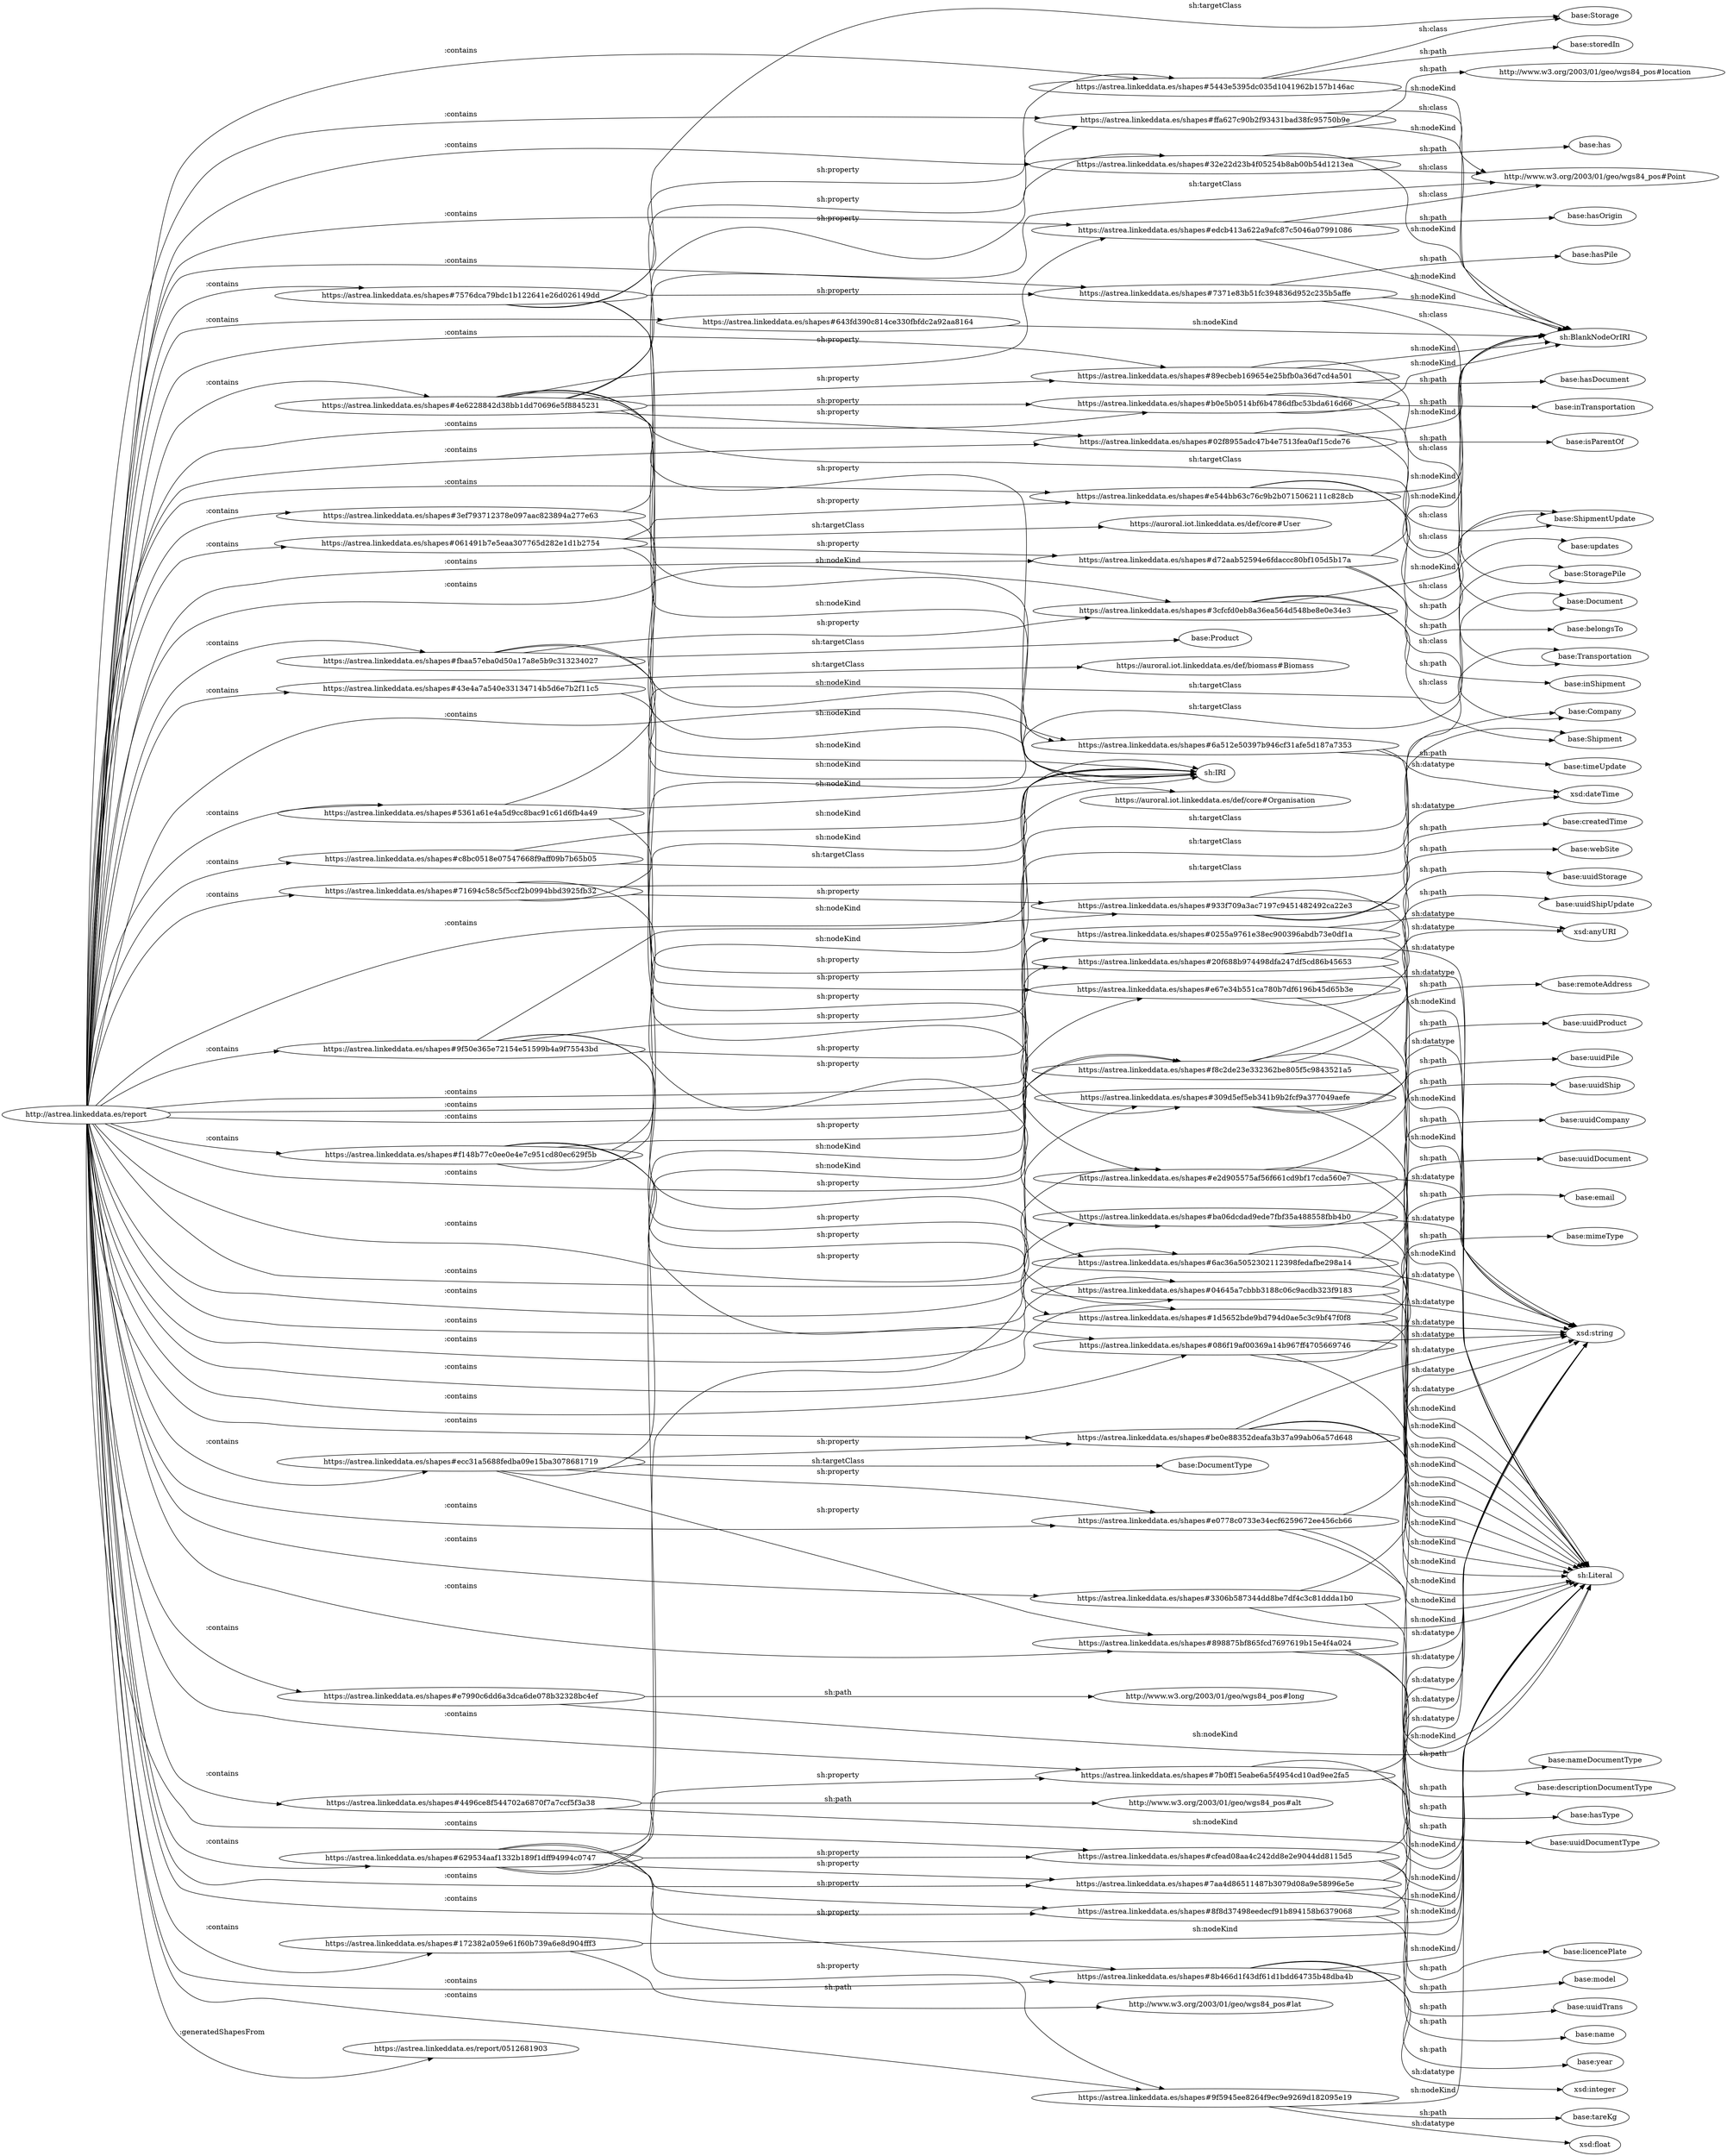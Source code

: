 digraph ar2dtool_diagram { 
rankdir=LR;
size="1501"
	"https://astrea.linkeddata.es/shapes#5361a61e4a5d9cc8bac91c61d6fb4a49" -> "base:StoragePile" [ label = "sh:targetClass" ];
	"https://astrea.linkeddata.es/shapes#5361a61e4a5d9cc8bac91c61d6fb4a49" -> "https://astrea.linkeddata.es/shapes#e2d905575af56f661cd9bf17cda560e7" [ label = "sh:property" ];
	"https://astrea.linkeddata.es/shapes#5361a61e4a5d9cc8bac91c61d6fb4a49" -> "sh:IRI" [ label = "sh:nodeKind" ];
	"https://astrea.linkeddata.es/shapes#b0e5b0514bf6b4786dfbc53bda616d66" -> "base:inTransportation" [ label = "sh:path" ];
	"https://astrea.linkeddata.es/shapes#b0e5b0514bf6b4786dfbc53bda616d66" -> "sh:BlankNodeOrIRI" [ label = "sh:nodeKind" ];
	"https://astrea.linkeddata.es/shapes#b0e5b0514bf6b4786dfbc53bda616d66" -> "base:Transportation" [ label = "sh:class" ];
	"https://astrea.linkeddata.es/shapes#9f50e365e72154e51599b4a9f75543bd" -> "base:Company" [ label = "sh:targetClass" ];
	"https://astrea.linkeddata.es/shapes#9f50e365e72154e51599b4a9f75543bd" -> "https://astrea.linkeddata.es/shapes#0255a9761e38ec900396abdb73e0df1a" [ label = "sh:property" ];
	"https://astrea.linkeddata.es/shapes#9f50e365e72154e51599b4a9f75543bd" -> "https://astrea.linkeddata.es/shapes#1d5652bde9bd794d0ae5c3c9bf47f0f8" [ label = "sh:property" ];
	"https://astrea.linkeddata.es/shapes#9f50e365e72154e51599b4a9f75543bd" -> "https://astrea.linkeddata.es/shapes#6ac36a5052302112398fedafbe298a14" [ label = "sh:property" ];
	"https://astrea.linkeddata.es/shapes#9f50e365e72154e51599b4a9f75543bd" -> "sh:IRI" [ label = "sh:nodeKind" ];
	"https://astrea.linkeddata.es/shapes#e7990c6dd6a3dca6de078b32328bc4ef" -> "http://www.w3.org/2003/01/geo/wgs84_pos#long" [ label = "sh:path" ];
	"https://astrea.linkeddata.es/shapes#e7990c6dd6a3dca6de078b32328bc4ef" -> "sh:Literal" [ label = "sh:nodeKind" ];
	"https://astrea.linkeddata.es/shapes#e2d905575af56f661cd9bf17cda560e7" -> "base:uuidPile" [ label = "sh:path" ];
	"https://astrea.linkeddata.es/shapes#e2d905575af56f661cd9bf17cda560e7" -> "sh:Literal" [ label = "sh:nodeKind" ];
	"https://astrea.linkeddata.es/shapes#e2d905575af56f661cd9bf17cda560e7" -> "xsd:string" [ label = "sh:datatype" ];
	"https://astrea.linkeddata.es/shapes#02f8955adc47b4e7513fea0af15cde76" -> "base:isParentOf" [ label = "sh:path" ];
	"https://astrea.linkeddata.es/shapes#02f8955adc47b4e7513fea0af15cde76" -> "sh:BlankNodeOrIRI" [ label = "sh:nodeKind" ];
	"https://astrea.linkeddata.es/shapes#02f8955adc47b4e7513fea0af15cde76" -> "base:ShipmentUpdate" [ label = "sh:class" ];
	"https://astrea.linkeddata.es/shapes#e0778c0733e34ecf6259672ee456cb66" -> "base:descriptionDocumentType" [ label = "sh:path" ];
	"https://astrea.linkeddata.es/shapes#e0778c0733e34ecf6259672ee456cb66" -> "sh:Literal" [ label = "sh:nodeKind" ];
	"https://astrea.linkeddata.es/shapes#e0778c0733e34ecf6259672ee456cb66" -> "xsd:string" [ label = "sh:datatype" ];
	"https://astrea.linkeddata.es/shapes#f148b77c0ee0e4e7c951cd80ec629f5b" -> "base:Document" [ label = "sh:targetClass" ];
	"https://astrea.linkeddata.es/shapes#f148b77c0ee0e4e7c951cd80ec629f5b" -> "https://astrea.linkeddata.es/shapes#04645a7cbbb3188c06c9acdb323f9183" [ label = "sh:property" ];
	"https://astrea.linkeddata.es/shapes#f148b77c0ee0e4e7c951cd80ec629f5b" -> "https://astrea.linkeddata.es/shapes#f8c2de23e332362be805f5c9843521a5" [ label = "sh:property" ];
	"https://astrea.linkeddata.es/shapes#f148b77c0ee0e4e7c951cd80ec629f5b" -> "https://astrea.linkeddata.es/shapes#086f19af00369a14b967ff4705669746" [ label = "sh:property" ];
	"https://astrea.linkeddata.es/shapes#f148b77c0ee0e4e7c951cd80ec629f5b" -> "sh:IRI" [ label = "sh:nodeKind" ];
	"https://astrea.linkeddata.es/shapes#ba06dcdad9ede7fbf35a488558fbb4b0" -> "base:uuidShip" [ label = "sh:path" ];
	"https://astrea.linkeddata.es/shapes#ba06dcdad9ede7fbf35a488558fbb4b0" -> "sh:Literal" [ label = "sh:nodeKind" ];
	"https://astrea.linkeddata.es/shapes#ba06dcdad9ede7fbf35a488558fbb4b0" -> "xsd:string" [ label = "sh:datatype" ];
	"https://astrea.linkeddata.es/shapes#898875bf865fcd7697619b15e4f4a024" -> "base:uuidDocumentType" [ label = "sh:path" ];
	"https://astrea.linkeddata.es/shapes#898875bf865fcd7697619b15e4f4a024" -> "sh:Literal" [ label = "sh:nodeKind" ];
	"https://astrea.linkeddata.es/shapes#898875bf865fcd7697619b15e4f4a024" -> "xsd:string" [ label = "sh:datatype" ];
	"https://astrea.linkeddata.es/shapes#7b0ff15eabe6a5f4954cd10ad9ee2fa5" -> "base:licencePlate" [ label = "sh:path" ];
	"https://astrea.linkeddata.es/shapes#7b0ff15eabe6a5f4954cd10ad9ee2fa5" -> "sh:Literal" [ label = "sh:nodeKind" ];
	"https://astrea.linkeddata.es/shapes#7b0ff15eabe6a5f4954cd10ad9ee2fa5" -> "xsd:string" [ label = "sh:datatype" ];
	"https://astrea.linkeddata.es/shapes#7aa4d86511487b3079d08a9e58996e5e" -> "base:uuidTrans" [ label = "sh:path" ];
	"https://astrea.linkeddata.es/shapes#7aa4d86511487b3079d08a9e58996e5e" -> "sh:Literal" [ label = "sh:nodeKind" ];
	"https://astrea.linkeddata.es/shapes#7aa4d86511487b3079d08a9e58996e5e" -> "xsd:string" [ label = "sh:datatype" ];
	"https://astrea.linkeddata.es/shapes#7576dca79bdc1b122641e26d026149dd" -> "base:Storage" [ label = "sh:targetClass" ];
	"https://astrea.linkeddata.es/shapes#7576dca79bdc1b122641e26d026149dd" -> "https://astrea.linkeddata.es/shapes#20f688b974498dfa247df5cd86b45653" [ label = "sh:property" ];
	"https://astrea.linkeddata.es/shapes#7576dca79bdc1b122641e26d026149dd" -> "https://astrea.linkeddata.es/shapes#7371e83b51fc394836d952c235b5affe" [ label = "sh:property" ];
	"https://astrea.linkeddata.es/shapes#7576dca79bdc1b122641e26d026149dd" -> "https://astrea.linkeddata.es/shapes#ffa627c90b2f93431bad38fc95750b9e" [ label = "sh:property" ];
	"https://astrea.linkeddata.es/shapes#7576dca79bdc1b122641e26d026149dd" -> "sh:IRI" [ label = "sh:nodeKind" ];
	"https://astrea.linkeddata.es/shapes#6ac36a5052302112398fedafbe298a14" -> "base:uuidCompany" [ label = "sh:path" ];
	"https://astrea.linkeddata.es/shapes#6ac36a5052302112398fedafbe298a14" -> "sh:Literal" [ label = "sh:nodeKind" ];
	"https://astrea.linkeddata.es/shapes#6ac36a5052302112398fedafbe298a14" -> "xsd:string" [ label = "sh:datatype" ];
	"https://astrea.linkeddata.es/shapes#3cfcfd0eb8a36ea564d548be8e0e34e3" -> "base:inShipment" [ label = "sh:path" ];
	"https://astrea.linkeddata.es/shapes#3cfcfd0eb8a36ea564d548be8e0e34e3" -> "sh:BlankNodeOrIRI" [ label = "sh:nodeKind" ];
	"https://astrea.linkeddata.es/shapes#3cfcfd0eb8a36ea564d548be8e0e34e3" -> "base:Shipment" [ label = "sh:class" ];
	"https://astrea.linkeddata.es/shapes#89ecbeb169654e25bfb0a36d7cd4a501" -> "base:hasDocument" [ label = "sh:path" ];
	"https://astrea.linkeddata.es/shapes#89ecbeb169654e25bfb0a36d7cd4a501" -> "sh:BlankNodeOrIRI" [ label = "sh:nodeKind" ];
	"https://astrea.linkeddata.es/shapes#89ecbeb169654e25bfb0a36d7cd4a501" -> "base:Document" [ label = "sh:class" ];
	"https://astrea.linkeddata.es/shapes#cfead08aa4c242dd8e2e9044dd8115d5" -> "base:model" [ label = "sh:path" ];
	"https://astrea.linkeddata.es/shapes#cfead08aa4c242dd8e2e9044dd8115d5" -> "sh:Literal" [ label = "sh:nodeKind" ];
	"https://astrea.linkeddata.es/shapes#cfead08aa4c242dd8e2e9044dd8115d5" -> "xsd:string" [ label = "sh:datatype" ];
	"https://astrea.linkeddata.es/shapes#086f19af00369a14b967ff4705669746" -> "base:mimeType" [ label = "sh:path" ];
	"https://astrea.linkeddata.es/shapes#086f19af00369a14b967ff4705669746" -> "sh:Literal" [ label = "sh:nodeKind" ];
	"https://astrea.linkeddata.es/shapes#086f19af00369a14b967ff4705669746" -> "xsd:string" [ label = "sh:datatype" ];
	"https://astrea.linkeddata.es/shapes#be0e88352deafa3b37a99ab06a57d648" -> "base:nameDocumentType" [ label = "sh:path" ];
	"https://astrea.linkeddata.es/shapes#be0e88352deafa3b37a99ab06a57d648" -> "sh:Literal" [ label = "sh:nodeKind" ];
	"https://astrea.linkeddata.es/shapes#be0e88352deafa3b37a99ab06a57d648" -> "xsd:string" [ label = "sh:datatype" ];
	"https://astrea.linkeddata.es/shapes#3306b587344dd8be7df4c3c81ddda1b0" -> "base:hasType" [ label = "sh:path" ];
	"https://astrea.linkeddata.es/shapes#3306b587344dd8be7df4c3c81ddda1b0" -> "sh:Literal" [ label = "sh:nodeKind" ];
	"https://astrea.linkeddata.es/shapes#3306b587344dd8be7df4c3c81ddda1b0" -> "xsd:string" [ label = "sh:datatype" ];
	"https://astrea.linkeddata.es/shapes#061491b7e5eaa307765d282e1d1b2754" -> "https://auroral.iot.linkeddata.es/def/core#User" [ label = "sh:targetClass" ];
	"https://astrea.linkeddata.es/shapes#061491b7e5eaa307765d282e1d1b2754" -> "https://astrea.linkeddata.es/shapes#d72aab52594e6fdaccc80bf105d5b17a" [ label = "sh:property" ];
	"https://astrea.linkeddata.es/shapes#061491b7e5eaa307765d282e1d1b2754" -> "https://astrea.linkeddata.es/shapes#e544bb63c76c9b2b0715062111c828cb" [ label = "sh:property" ];
	"https://astrea.linkeddata.es/shapes#061491b7e5eaa307765d282e1d1b2754" -> "sh:IRI" [ label = "sh:nodeKind" ];
	"https://astrea.linkeddata.es/shapes#1d5652bde9bd794d0ae5c3c9bf47f0f8" -> "base:email" [ label = "sh:path" ];
	"https://astrea.linkeddata.es/shapes#1d5652bde9bd794d0ae5c3c9bf47f0f8" -> "sh:Literal" [ label = "sh:nodeKind" ];
	"https://astrea.linkeddata.es/shapes#1d5652bde9bd794d0ae5c3c9bf47f0f8" -> "xsd:string" [ label = "sh:datatype" ];
	"https://astrea.linkeddata.es/shapes#32e22d23b4f05254b8ab00b54d1213ea" -> "base:has" [ label = "sh:path" ];
	"https://astrea.linkeddata.es/shapes#32e22d23b4f05254b8ab00b54d1213ea" -> "sh:BlankNodeOrIRI" [ label = "sh:nodeKind" ];
	"https://astrea.linkeddata.es/shapes#32e22d23b4f05254b8ab00b54d1213ea" -> "http://www.w3.org/2003/01/geo/wgs84_pos#Point" [ label = "sh:class" ];
	"https://astrea.linkeddata.es/shapes#933f709a3ac7197c9451482492ca22e3" -> "base:createdTime" [ label = "sh:path" ];
	"https://astrea.linkeddata.es/shapes#933f709a3ac7197c9451482492ca22e3" -> "sh:Literal" [ label = "sh:nodeKind" ];
	"https://astrea.linkeddata.es/shapes#933f709a3ac7197c9451482492ca22e3" -> "xsd:dateTime" [ label = "sh:datatype" ];
	"https://astrea.linkeddata.es/shapes#8b466d1f43df61d1bdd64735b48dba4b" -> "base:year" [ label = "sh:path" ];
	"https://astrea.linkeddata.es/shapes#8b466d1f43df61d1bdd64735b48dba4b" -> "sh:Literal" [ label = "sh:nodeKind" ];
	"https://astrea.linkeddata.es/shapes#8b466d1f43df61d1bdd64735b48dba4b" -> "xsd:integer" [ label = "sh:datatype" ];
	"https://astrea.linkeddata.es/shapes#172382a059e61f60b739a6e8d904fff3" -> "http://www.w3.org/2003/01/geo/wgs84_pos#lat" [ label = "sh:path" ];
	"https://astrea.linkeddata.es/shapes#172382a059e61f60b739a6e8d904fff3" -> "sh:Literal" [ label = "sh:nodeKind" ];
	"https://astrea.linkeddata.es/shapes#3ef793712378e097aac823894a277e63" -> "http://www.w3.org/2003/01/geo/wgs84_pos#Point" [ label = "sh:targetClass" ];
	"https://astrea.linkeddata.es/shapes#3ef793712378e097aac823894a277e63" -> "sh:IRI" [ label = "sh:nodeKind" ];
	"https://astrea.linkeddata.es/shapes#6a512e50397b946cf31afe5d187a7353" -> "base:timeUpdate" [ label = "sh:path" ];
	"https://astrea.linkeddata.es/shapes#6a512e50397b946cf31afe5d187a7353" -> "sh:Literal" [ label = "sh:nodeKind" ];
	"https://astrea.linkeddata.es/shapes#6a512e50397b946cf31afe5d187a7353" -> "xsd:dateTime" [ label = "sh:datatype" ];
	"https://astrea.linkeddata.es/shapes#71694c58c5f5ccf2b0994bbd3925fb32" -> "base:Shipment" [ label = "sh:targetClass" ];
	"https://astrea.linkeddata.es/shapes#71694c58c5f5ccf2b0994bbd3925fb32" -> "https://astrea.linkeddata.es/shapes#933f709a3ac7197c9451482492ca22e3" [ label = "sh:property" ];
	"https://astrea.linkeddata.es/shapes#71694c58c5f5ccf2b0994bbd3925fb32" -> "https://astrea.linkeddata.es/shapes#ba06dcdad9ede7fbf35a488558fbb4b0" [ label = "sh:property" ];
	"https://astrea.linkeddata.es/shapes#71694c58c5f5ccf2b0994bbd3925fb32" -> "sh:IRI" [ label = "sh:nodeKind" ];
	"https://astrea.linkeddata.es/shapes#5443e5395dc035d1041962b157b146ac" -> "base:storedIn" [ label = "sh:path" ];
	"https://astrea.linkeddata.es/shapes#5443e5395dc035d1041962b157b146ac" -> "sh:BlankNodeOrIRI" [ label = "sh:nodeKind" ];
	"https://astrea.linkeddata.es/shapes#5443e5395dc035d1041962b157b146ac" -> "base:Storage" [ label = "sh:class" ];
	"https://astrea.linkeddata.es/shapes#d72aab52594e6fdaccc80bf105d5b17a" -> "base:belongsTo" [ label = "sh:path" ];
	"https://astrea.linkeddata.es/shapes#d72aab52594e6fdaccc80bf105d5b17a" -> "sh:BlankNodeOrIRI" [ label = "sh:nodeKind" ];
	"https://astrea.linkeddata.es/shapes#d72aab52594e6fdaccc80bf105d5b17a" -> "base:Company" [ label = "sh:class" ];
	"https://astrea.linkeddata.es/shapes#8f8d37498eedecf91b894158b6379068" -> "base:name" [ label = "sh:path" ];
	"https://astrea.linkeddata.es/shapes#8f8d37498eedecf91b894158b6379068" -> "sh:Literal" [ label = "sh:nodeKind" ];
	"https://astrea.linkeddata.es/shapes#8f8d37498eedecf91b894158b6379068" -> "xsd:string" [ label = "sh:datatype" ];
	"https://astrea.linkeddata.es/shapes#0255a9761e38ec900396abdb73e0df1a" -> "base:webSite" [ label = "sh:path" ];
	"https://astrea.linkeddata.es/shapes#0255a9761e38ec900396abdb73e0df1a" -> "sh:Literal" [ label = "sh:nodeKind" ];
	"https://astrea.linkeddata.es/shapes#0255a9761e38ec900396abdb73e0df1a" -> "xsd:anyURI" [ label = "sh:datatype" ];
	"https://astrea.linkeddata.es/shapes#43e4a7a540e33134714b5d6e7b2f11c5" -> "https://auroral.iot.linkeddata.es/def/biomass#Biomass" [ label = "sh:targetClass" ];
	"https://astrea.linkeddata.es/shapes#43e4a7a540e33134714b5d6e7b2f11c5" -> "sh:IRI" [ label = "sh:nodeKind" ];
	"https://astrea.linkeddata.es/shapes#629534aaf1332b189f1dff94994c0747" -> "https://astrea.linkeddata.es/shapes#8f8d37498eedecf91b894158b6379068" [ label = "sh:property" ];
	"https://astrea.linkeddata.es/shapes#629534aaf1332b189f1dff94994c0747" -> "https://astrea.linkeddata.es/shapes#8b466d1f43df61d1bdd64735b48dba4b" [ label = "sh:property" ];
	"https://astrea.linkeddata.es/shapes#629534aaf1332b189f1dff94994c0747" -> "base:Transportation" [ label = "sh:targetClass" ];
	"https://astrea.linkeddata.es/shapes#629534aaf1332b189f1dff94994c0747" -> "https://astrea.linkeddata.es/shapes#9f5945ee8264f9ec9e9269d182095e19" [ label = "sh:property" ];
	"https://astrea.linkeddata.es/shapes#629534aaf1332b189f1dff94994c0747" -> "https://astrea.linkeddata.es/shapes#7b0ff15eabe6a5f4954cd10ad9ee2fa5" [ label = "sh:property" ];
	"https://astrea.linkeddata.es/shapes#629534aaf1332b189f1dff94994c0747" -> "sh:IRI" [ label = "sh:nodeKind" ];
	"https://astrea.linkeddata.es/shapes#629534aaf1332b189f1dff94994c0747" -> "https://astrea.linkeddata.es/shapes#7aa4d86511487b3079d08a9e58996e5e" [ label = "sh:property" ];
	"https://astrea.linkeddata.es/shapes#629534aaf1332b189f1dff94994c0747" -> "https://astrea.linkeddata.es/shapes#cfead08aa4c242dd8e2e9044dd8115d5" [ label = "sh:property" ];
	"https://astrea.linkeddata.es/shapes#ffa627c90b2f93431bad38fc95750b9e" -> "http://www.w3.org/2003/01/geo/wgs84_pos#location" [ label = "sh:path" ];
	"https://astrea.linkeddata.es/shapes#ffa627c90b2f93431bad38fc95750b9e" -> "sh:BlankNodeOrIRI" [ label = "sh:nodeKind" ];
	"https://astrea.linkeddata.es/shapes#ffa627c90b2f93431bad38fc95750b9e" -> "http://www.w3.org/2003/01/geo/wgs84_pos#Point" [ label = "sh:class" ];
	"https://astrea.linkeddata.es/shapes#4496ce8f544702a6870f7a7ccf5f3a38" -> "http://www.w3.org/2003/01/geo/wgs84_pos#alt" [ label = "sh:path" ];
	"https://astrea.linkeddata.es/shapes#4496ce8f544702a6870f7a7ccf5f3a38" -> "sh:Literal" [ label = "sh:nodeKind" ];
	"https://astrea.linkeddata.es/shapes#7371e83b51fc394836d952c235b5affe" -> "base:hasPile" [ label = "sh:path" ];
	"https://astrea.linkeddata.es/shapes#7371e83b51fc394836d952c235b5affe" -> "sh:BlankNodeOrIRI" [ label = "sh:nodeKind" ];
	"https://astrea.linkeddata.es/shapes#7371e83b51fc394836d952c235b5affe" -> "base:StoragePile" [ label = "sh:class" ];
	"http://astrea.linkeddata.es/report" -> "https://astrea.linkeddata.es/shapes#04645a7cbbb3188c06c9acdb323f9183" [ label = ":contains" ];
	"http://astrea.linkeddata.es/report" -> "https://astrea.linkeddata.es/shapes#8b466d1f43df61d1bdd64735b48dba4b" [ label = ":contains" ];
	"http://astrea.linkeddata.es/report" -> "https://astrea.linkeddata.es/shapes#cfead08aa4c242dd8e2e9044dd8115d5" [ label = ":contains" ];
	"http://astrea.linkeddata.es/report" -> "https://astrea.linkeddata.es/shapes#e7990c6dd6a3dca6de078b32328bc4ef" [ label = ":contains" ];
	"http://astrea.linkeddata.es/report" -> "https://astrea.linkeddata.es/shapes#89ecbeb169654e25bfb0a36d7cd4a501" [ label = ":contains" ];
	"http://astrea.linkeddata.es/report" -> "https://astrea.linkeddata.es/shapes#e544bb63c76c9b2b0715062111c828cb" [ label = ":contains" ];
	"http://astrea.linkeddata.es/report" -> "https://astrea.linkeddata.es/shapes#e2d905575af56f661cd9bf17cda560e7" [ label = ":contains" ];
	"http://astrea.linkeddata.es/report" -> "https://astrea.linkeddata.es/shapes#3cfcfd0eb8a36ea564d548be8e0e34e3" [ label = ":contains" ];
	"http://astrea.linkeddata.es/report" -> "https://astrea.linkeddata.es/shapes#8f8d37498eedecf91b894158b6379068" [ label = ":contains" ];
	"http://astrea.linkeddata.es/report" -> "https://astrea.linkeddata.es/shapes#ba06dcdad9ede7fbf35a488558fbb4b0" [ label = ":contains" ];
	"http://astrea.linkeddata.es/report" -> "https://astrea.linkeddata.es/shapes#9f50e365e72154e51599b4a9f75543bd" [ label = ":contains" ];
	"http://astrea.linkeddata.es/report" -> "https://astrea.linkeddata.es/shapes#629534aaf1332b189f1dff94994c0747" [ label = ":contains" ];
	"http://astrea.linkeddata.es/report" -> "https://astrea.linkeddata.es/shapes#643fd390c814ce330fbfdc2a92aa8164" [ label = ":contains" ];
	"http://astrea.linkeddata.es/report" -> "https://astrea.linkeddata.es/shapes#e67e34b551ca780b7df6196b45d65b3e" [ label = ":contains" ];
	"http://astrea.linkeddata.es/report" -> "https://astrea.linkeddata.es/shapes#5361a61e4a5d9cc8bac91c61d6fb4a49" [ label = ":contains" ];
	"http://astrea.linkeddata.es/report" -> "https://astrea.linkeddata.es/shapes#309d5ef5eb341b9b2fcf9a377049aefe" [ label = ":contains" ];
	"http://astrea.linkeddata.es/report" -> "https://astrea.linkeddata.es/shapes#71694c58c5f5ccf2b0994bbd3925fb32" [ label = ":contains" ];
	"http://astrea.linkeddata.es/report" -> "https://astrea.linkeddata.es/shapes#02f8955adc47b4e7513fea0af15cde76" [ label = ":contains" ];
	"http://astrea.linkeddata.es/report" -> "https://astrea.linkeddata.es/shapes#f148b77c0ee0e4e7c951cd80ec629f5b" [ label = ":contains" ];
	"http://astrea.linkeddata.es/report" -> "https://astrea.linkeddata.es/shapes#20f688b974498dfa247df5cd86b45653" [ label = ":contains" ];
	"http://astrea.linkeddata.es/report" -> "https://astrea.linkeddata.es/shapes#fbaa57eba0d50a17a8e5b9c313234027" [ label = ":contains" ];
	"http://astrea.linkeddata.es/report" -> "https://astrea.linkeddata.es/shapes#be0e88352deafa3b37a99ab06a57d648" [ label = ":contains" ];
	"http://astrea.linkeddata.es/report" -> "https://astrea.linkeddata.es/shapes#6a512e50397b946cf31afe5d187a7353" [ label = ":contains" ];
	"http://astrea.linkeddata.es/report" -> "https://astrea.linkeddata.es/shapes#0255a9761e38ec900396abdb73e0df1a" [ label = ":contains" ];
	"http://astrea.linkeddata.es/report" -> "https://astrea.linkeddata.es/shapes#d72aab52594e6fdaccc80bf105d5b17a" [ label = ":contains" ];
	"http://astrea.linkeddata.es/report" -> "https://astrea.linkeddata.es/report/0512681903" [ label = ":generatedShapesFrom" ];
	"http://astrea.linkeddata.es/report" -> "https://astrea.linkeddata.es/shapes#b0e5b0514bf6b4786dfbc53bda616d66" [ label = ":contains" ];
	"http://astrea.linkeddata.es/report" -> "https://astrea.linkeddata.es/shapes#ffa627c90b2f93431bad38fc95750b9e" [ label = ":contains" ];
	"http://astrea.linkeddata.es/report" -> "https://astrea.linkeddata.es/shapes#edcb413a622a9afc87c5046a07991086" [ label = ":contains" ];
	"http://astrea.linkeddata.es/report" -> "https://astrea.linkeddata.es/shapes#172382a059e61f60b739a6e8d904fff3" [ label = ":contains" ];
	"http://astrea.linkeddata.es/report" -> "https://astrea.linkeddata.es/shapes#e0778c0733e34ecf6259672ee456cb66" [ label = ":contains" ];
	"http://astrea.linkeddata.es/report" -> "https://astrea.linkeddata.es/shapes#c8bc0518e07547668f9aff09b7b65b05" [ label = ":contains" ];
	"http://astrea.linkeddata.es/report" -> "https://astrea.linkeddata.es/shapes#ecc31a5688fedba09e15ba3078681719" [ label = ":contains" ];
	"http://astrea.linkeddata.es/report" -> "https://astrea.linkeddata.es/shapes#4496ce8f544702a6870f7a7ccf5f3a38" [ label = ":contains" ];
	"http://astrea.linkeddata.es/report" -> "https://astrea.linkeddata.es/shapes#933f709a3ac7197c9451482492ca22e3" [ label = ":contains" ];
	"http://astrea.linkeddata.es/report" -> "https://astrea.linkeddata.es/shapes#1d5652bde9bd794d0ae5c3c9bf47f0f8" [ label = ":contains" ];
	"http://astrea.linkeddata.es/report" -> "https://astrea.linkeddata.es/shapes#7b0ff15eabe6a5f4954cd10ad9ee2fa5" [ label = ":contains" ];
	"http://astrea.linkeddata.es/report" -> "https://astrea.linkeddata.es/shapes#32e22d23b4f05254b8ab00b54d1213ea" [ label = ":contains" ];
	"http://astrea.linkeddata.es/report" -> "https://astrea.linkeddata.es/shapes#f8c2de23e332362be805f5c9843521a5" [ label = ":contains" ];
	"http://astrea.linkeddata.es/report" -> "https://astrea.linkeddata.es/shapes#7aa4d86511487b3079d08a9e58996e5e" [ label = ":contains" ];
	"http://astrea.linkeddata.es/report" -> "https://astrea.linkeddata.es/shapes#086f19af00369a14b967ff4705669746" [ label = ":contains" ];
	"http://astrea.linkeddata.es/report" -> "https://astrea.linkeddata.es/shapes#5443e5395dc035d1041962b157b146ac" [ label = ":contains" ];
	"http://astrea.linkeddata.es/report" -> "https://astrea.linkeddata.es/shapes#061491b7e5eaa307765d282e1d1b2754" [ label = ":contains" ];
	"http://astrea.linkeddata.es/report" -> "https://astrea.linkeddata.es/shapes#7371e83b51fc394836d952c235b5affe" [ label = ":contains" ];
	"http://astrea.linkeddata.es/report" -> "https://astrea.linkeddata.es/shapes#3ef793712378e097aac823894a277e63" [ label = ":contains" ];
	"http://astrea.linkeddata.es/report" -> "https://astrea.linkeddata.es/shapes#4e6228842d38bb1dd70696e5f8845231" [ label = ":contains" ];
	"http://astrea.linkeddata.es/report" -> "https://astrea.linkeddata.es/shapes#7576dca79bdc1b122641e26d026149dd" [ label = ":contains" ];
	"http://astrea.linkeddata.es/report" -> "https://astrea.linkeddata.es/shapes#9f5945ee8264f9ec9e9269d182095e19" [ label = ":contains" ];
	"http://astrea.linkeddata.es/report" -> "https://astrea.linkeddata.es/shapes#43e4a7a540e33134714b5d6e7b2f11c5" [ label = ":contains" ];
	"http://astrea.linkeddata.es/report" -> "https://astrea.linkeddata.es/shapes#898875bf865fcd7697619b15e4f4a024" [ label = ":contains" ];
	"http://astrea.linkeddata.es/report" -> "https://astrea.linkeddata.es/shapes#6ac36a5052302112398fedafbe298a14" [ label = ":contains" ];
	"http://astrea.linkeddata.es/report" -> "https://astrea.linkeddata.es/shapes#3306b587344dd8be7df4c3c81ddda1b0" [ label = ":contains" ];
	"https://astrea.linkeddata.es/shapes#643fd390c814ce330fbfdc2a92aa8164" -> "sh:BlankNodeOrIRI" [ label = "sh:nodeKind" ];
	"https://astrea.linkeddata.es/shapes#e544bb63c76c9b2b0715062111c828cb" -> "base:updates" [ label = "sh:path" ];
	"https://astrea.linkeddata.es/shapes#e544bb63c76c9b2b0715062111c828cb" -> "sh:BlankNodeOrIRI" [ label = "sh:nodeKind" ];
	"https://astrea.linkeddata.es/shapes#e544bb63c76c9b2b0715062111c828cb" -> "base:ShipmentUpdate" [ label = "sh:class" ];
	"https://astrea.linkeddata.es/shapes#309d5ef5eb341b9b2fcf9a377049aefe" -> "base:uuidProduct" [ label = "sh:path" ];
	"https://astrea.linkeddata.es/shapes#309d5ef5eb341b9b2fcf9a377049aefe" -> "sh:Literal" [ label = "sh:nodeKind" ];
	"https://astrea.linkeddata.es/shapes#309d5ef5eb341b9b2fcf9a377049aefe" -> "xsd:string" [ label = "sh:datatype" ];
	"https://astrea.linkeddata.es/shapes#e67e34b551ca780b7df6196b45d65b3e" -> "base:uuidShipUpdate" [ label = "sh:path" ];
	"https://astrea.linkeddata.es/shapes#e67e34b551ca780b7df6196b45d65b3e" -> "sh:Literal" [ label = "sh:nodeKind" ];
	"https://astrea.linkeddata.es/shapes#e67e34b551ca780b7df6196b45d65b3e" -> "xsd:string" [ label = "sh:datatype" ];
	"https://astrea.linkeddata.es/shapes#4e6228842d38bb1dd70696e5f8845231" -> "https://astrea.linkeddata.es/shapes#32e22d23b4f05254b8ab00b54d1213ea" [ label = "sh:property" ];
	"https://astrea.linkeddata.es/shapes#4e6228842d38bb1dd70696e5f8845231" -> "https://astrea.linkeddata.es/shapes#6a512e50397b946cf31afe5d187a7353" [ label = "sh:property" ];
	"https://astrea.linkeddata.es/shapes#4e6228842d38bb1dd70696e5f8845231" -> "sh:IRI" [ label = "sh:nodeKind" ];
	"https://astrea.linkeddata.es/shapes#4e6228842d38bb1dd70696e5f8845231" -> "https://astrea.linkeddata.es/shapes#02f8955adc47b4e7513fea0af15cde76" [ label = "sh:property" ];
	"https://astrea.linkeddata.es/shapes#4e6228842d38bb1dd70696e5f8845231" -> "https://astrea.linkeddata.es/shapes#edcb413a622a9afc87c5046a07991086" [ label = "sh:property" ];
	"https://astrea.linkeddata.es/shapes#4e6228842d38bb1dd70696e5f8845231" -> "https://astrea.linkeddata.es/shapes#5443e5395dc035d1041962b157b146ac" [ label = "sh:property" ];
	"https://astrea.linkeddata.es/shapes#4e6228842d38bb1dd70696e5f8845231" -> "https://astrea.linkeddata.es/shapes#e67e34b551ca780b7df6196b45d65b3e" [ label = "sh:property" ];
	"https://astrea.linkeddata.es/shapes#4e6228842d38bb1dd70696e5f8845231" -> "base:ShipmentUpdate" [ label = "sh:targetClass" ];
	"https://astrea.linkeddata.es/shapes#4e6228842d38bb1dd70696e5f8845231" -> "https://astrea.linkeddata.es/shapes#b0e5b0514bf6b4786dfbc53bda616d66" [ label = "sh:property" ];
	"https://astrea.linkeddata.es/shapes#4e6228842d38bb1dd70696e5f8845231" -> "https://astrea.linkeddata.es/shapes#89ecbeb169654e25bfb0a36d7cd4a501" [ label = "sh:property" ];
	"https://astrea.linkeddata.es/shapes#edcb413a622a9afc87c5046a07991086" -> "base:hasOrigin" [ label = "sh:path" ];
	"https://astrea.linkeddata.es/shapes#edcb413a622a9afc87c5046a07991086" -> "sh:BlankNodeOrIRI" [ label = "sh:nodeKind" ];
	"https://astrea.linkeddata.es/shapes#edcb413a622a9afc87c5046a07991086" -> "http://www.w3.org/2003/01/geo/wgs84_pos#Point" [ label = "sh:class" ];
	"https://astrea.linkeddata.es/shapes#9f5945ee8264f9ec9e9269d182095e19" -> "base:tareKg" [ label = "sh:path" ];
	"https://astrea.linkeddata.es/shapes#9f5945ee8264f9ec9e9269d182095e19" -> "sh:Literal" [ label = "sh:nodeKind" ];
	"https://astrea.linkeddata.es/shapes#9f5945ee8264f9ec9e9269d182095e19" -> "xsd:float" [ label = "sh:datatype" ];
	"https://astrea.linkeddata.es/shapes#f8c2de23e332362be805f5c9843521a5" -> "base:remoteAddress" [ label = "sh:path" ];
	"https://astrea.linkeddata.es/shapes#f8c2de23e332362be805f5c9843521a5" -> "sh:Literal" [ label = "sh:nodeKind" ];
	"https://astrea.linkeddata.es/shapes#f8c2de23e332362be805f5c9843521a5" -> "xsd:anyURI" [ label = "sh:datatype" ];
	"https://astrea.linkeddata.es/shapes#20f688b974498dfa247df5cd86b45653" -> "base:uuidStorage" [ label = "sh:path" ];
	"https://astrea.linkeddata.es/shapes#20f688b974498dfa247df5cd86b45653" -> "sh:Literal" [ label = "sh:nodeKind" ];
	"https://astrea.linkeddata.es/shapes#20f688b974498dfa247df5cd86b45653" -> "xsd:string" [ label = "sh:datatype" ];
	"https://astrea.linkeddata.es/shapes#fbaa57eba0d50a17a8e5b9c313234027" -> "base:Product" [ label = "sh:targetClass" ];
	"https://astrea.linkeddata.es/shapes#fbaa57eba0d50a17a8e5b9c313234027" -> "https://astrea.linkeddata.es/shapes#309d5ef5eb341b9b2fcf9a377049aefe" [ label = "sh:property" ];
	"https://astrea.linkeddata.es/shapes#fbaa57eba0d50a17a8e5b9c313234027" -> "https://astrea.linkeddata.es/shapes#3cfcfd0eb8a36ea564d548be8e0e34e3" [ label = "sh:property" ];
	"https://astrea.linkeddata.es/shapes#fbaa57eba0d50a17a8e5b9c313234027" -> "sh:IRI" [ label = "sh:nodeKind" ];
	"https://astrea.linkeddata.es/shapes#c8bc0518e07547668f9aff09b7b65b05" -> "https://auroral.iot.linkeddata.es/def/core#Organisation" [ label = "sh:targetClass" ];
	"https://astrea.linkeddata.es/shapes#c8bc0518e07547668f9aff09b7b65b05" -> "sh:IRI" [ label = "sh:nodeKind" ];
	"https://astrea.linkeddata.es/shapes#04645a7cbbb3188c06c9acdb323f9183" -> "base:uuidDocument" [ label = "sh:path" ];
	"https://astrea.linkeddata.es/shapes#04645a7cbbb3188c06c9acdb323f9183" -> "sh:Literal" [ label = "sh:nodeKind" ];
	"https://astrea.linkeddata.es/shapes#04645a7cbbb3188c06c9acdb323f9183" -> "xsd:string" [ label = "sh:datatype" ];
	"https://astrea.linkeddata.es/shapes#ecc31a5688fedba09e15ba3078681719" -> "base:DocumentType" [ label = "sh:targetClass" ];
	"https://astrea.linkeddata.es/shapes#ecc31a5688fedba09e15ba3078681719" -> "https://astrea.linkeddata.es/shapes#e0778c0733e34ecf6259672ee456cb66" [ label = "sh:property" ];
	"https://astrea.linkeddata.es/shapes#ecc31a5688fedba09e15ba3078681719" -> "https://astrea.linkeddata.es/shapes#be0e88352deafa3b37a99ab06a57d648" [ label = "sh:property" ];
	"https://astrea.linkeddata.es/shapes#ecc31a5688fedba09e15ba3078681719" -> "https://astrea.linkeddata.es/shapes#898875bf865fcd7697619b15e4f4a024" [ label = "sh:property" ];
	"https://astrea.linkeddata.es/shapes#ecc31a5688fedba09e15ba3078681719" -> "sh:IRI" [ label = "sh:nodeKind" ];

}
